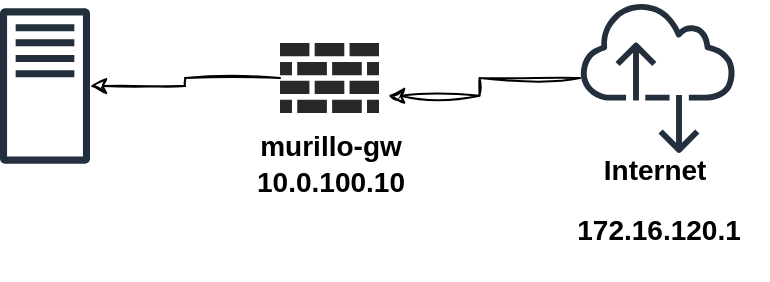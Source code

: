 <mxfile version="24.8.3">
  <diagram id="l8hXMBHkgcEJcSW0mbfh" name="Page-1">
    <mxGraphModel dx="1469" dy="728" grid="1" gridSize="10" guides="1" tooltips="1" connect="1" arrows="1" fold="1" page="1" pageScale="1" pageWidth="1169" pageHeight="827" math="0" shadow="0">
      <root>
        <mxCell id="0" />
        <mxCell id="1" parent="0" />
        <mxCell id="pCZxF-DqpnkH2maYpJFA-11" value="" style="sketch=0;outlineConnect=0;fontColor=#232F3E;gradientColor=none;fillColor=#232F3D;strokeColor=none;dashed=0;verticalLabelPosition=bottom;verticalAlign=top;align=center;html=1;fontSize=12;fontStyle=0;aspect=fixed;pointerEvents=1;shape=mxgraph.aws4.internet_alt2;hachureGap=4;jiggle=2;curveFitting=1;fontFamily=Architects Daughter;fontSource=https%3A%2F%2Ffonts.googleapis.com%2Fcss%3Ffamily%3DArchitects%2BDaughter;" vertex="1" parent="1">
          <mxGeometry x="510" y="370" width="78" height="78" as="geometry" />
        </mxCell>
        <mxCell id="pCZxF-DqpnkH2maYpJFA-13" value="&lt;p&gt;&lt;font style=&quot;font-size: 14px;&quot; face=&quot;Helvetica&quot;&gt;&lt;b style=&quot;&quot;&gt;Internet&amp;nbsp;&lt;/b&gt;&lt;/font&gt;&lt;/p&gt;&lt;p style=&quot;text-align: justify;&quot;&gt;&lt;font style=&quot;font-size: 14px;&quot; face=&quot;Helvetica&quot;&gt;&lt;b style=&quot;&quot;&gt;172.16.120.1&lt;/b&gt;&lt;/font&gt;&lt;/p&gt;" style="text;html=1;align=center;verticalAlign=middle;resizable=0;points=[];autosize=1;strokeColor=none;fillColor=none;fontFamily=Architects Daughter;fontSource=https%3A%2F%2Ffonts.googleapis.com%2Fcss%3Ffamily%3DArchitects%2BDaughter;" vertex="1" parent="1">
          <mxGeometry x="494" y="430" width="110" height="80" as="geometry" />
        </mxCell>
        <mxCell id="pCZxF-DqpnkH2maYpJFA-14" value="" style="sketch=0;outlineConnect=0;fontColor=#232F3E;gradientColor=none;fillColor=#232F3D;strokeColor=none;dashed=0;verticalLabelPosition=bottom;verticalAlign=top;align=center;html=1;fontSize=12;fontStyle=0;aspect=fixed;pointerEvents=1;shape=mxgraph.aws4.traditional_server;hachureGap=4;jiggle=2;curveFitting=1;fontFamily=Architects Daughter;fontSource=https%3A%2F%2Ffonts.googleapis.com%2Fcss%3Ffamily%3DArchitects%2BDaughter;" vertex="1" parent="1">
          <mxGeometry x="220" y="374" width="45" height="78" as="geometry" />
        </mxCell>
        <mxCell id="pCZxF-DqpnkH2maYpJFA-19" style="edgeStyle=orthogonalEdgeStyle;rounded=0;sketch=1;hachureGap=4;jiggle=2;curveFitting=1;orthogonalLoop=1;jettySize=auto;html=1;fontFamily=Architects Daughter;fontSource=https%3A%2F%2Ffonts.googleapis.com%2Fcss%3Ffamily%3DArchitects%2BDaughter;" edge="1" parent="1" source="pCZxF-DqpnkH2maYpJFA-15" target="pCZxF-DqpnkH2maYpJFA-14">
          <mxGeometry relative="1" as="geometry" />
        </mxCell>
        <mxCell id="pCZxF-DqpnkH2maYpJFA-15" value="" style="verticalLabelPosition=bottom;sketch=0;html=1;fillColor=#282828;strokeColor=none;verticalAlign=top;pointerEvents=1;align=center;shape=mxgraph.cisco_safe.security_icons.firewall;hachureGap=4;jiggle=2;curveFitting=1;fontFamily=Architects Daughter;fontSource=https%3A%2F%2Ffonts.googleapis.com%2Fcss%3Ffamily%3DArchitects%2BDaughter;" vertex="1" parent="1">
          <mxGeometry x="360" y="391.5" width="49.5" height="35" as="geometry" />
        </mxCell>
        <mxCell id="pCZxF-DqpnkH2maYpJFA-16" value="&lt;font style=&quot;font-size: 14px;&quot; face=&quot;Helvetica&quot;&gt;&lt;b&gt;murillo-gw&lt;/b&gt;&lt;/font&gt;&lt;div&gt;&lt;font style=&quot;font-size: 14px;&quot; face=&quot;Helvetica&quot;&gt;&lt;b&gt;10.0.100.10&lt;/b&gt;&lt;/font&gt;&lt;/div&gt;" style="text;html=1;align=center;verticalAlign=middle;resizable=0;points=[];autosize=1;strokeColor=none;fillColor=none;fontFamily=Architects Daughter;fontSource=https%3A%2F%2Ffonts.googleapis.com%2Fcss%3Ffamily%3DArchitects%2BDaughter;" vertex="1" parent="1">
          <mxGeometry x="334.75" y="426.5" width="100" height="50" as="geometry" />
        </mxCell>
        <mxCell id="pCZxF-DqpnkH2maYpJFA-20" style="edgeStyle=orthogonalEdgeStyle;rounded=0;sketch=1;hachureGap=4;jiggle=2;curveFitting=1;orthogonalLoop=1;jettySize=auto;html=1;entryX=1.092;entryY=0.754;entryDx=0;entryDy=0;entryPerimeter=0;fontFamily=Architects Daughter;fontSource=https%3A%2F%2Ffonts.googleapis.com%2Fcss%3Ffamily%3DArchitects%2BDaughter;" edge="1" parent="1" source="pCZxF-DqpnkH2maYpJFA-11" target="pCZxF-DqpnkH2maYpJFA-15">
          <mxGeometry relative="1" as="geometry" />
        </mxCell>
      </root>
    </mxGraphModel>
  </diagram>
</mxfile>
